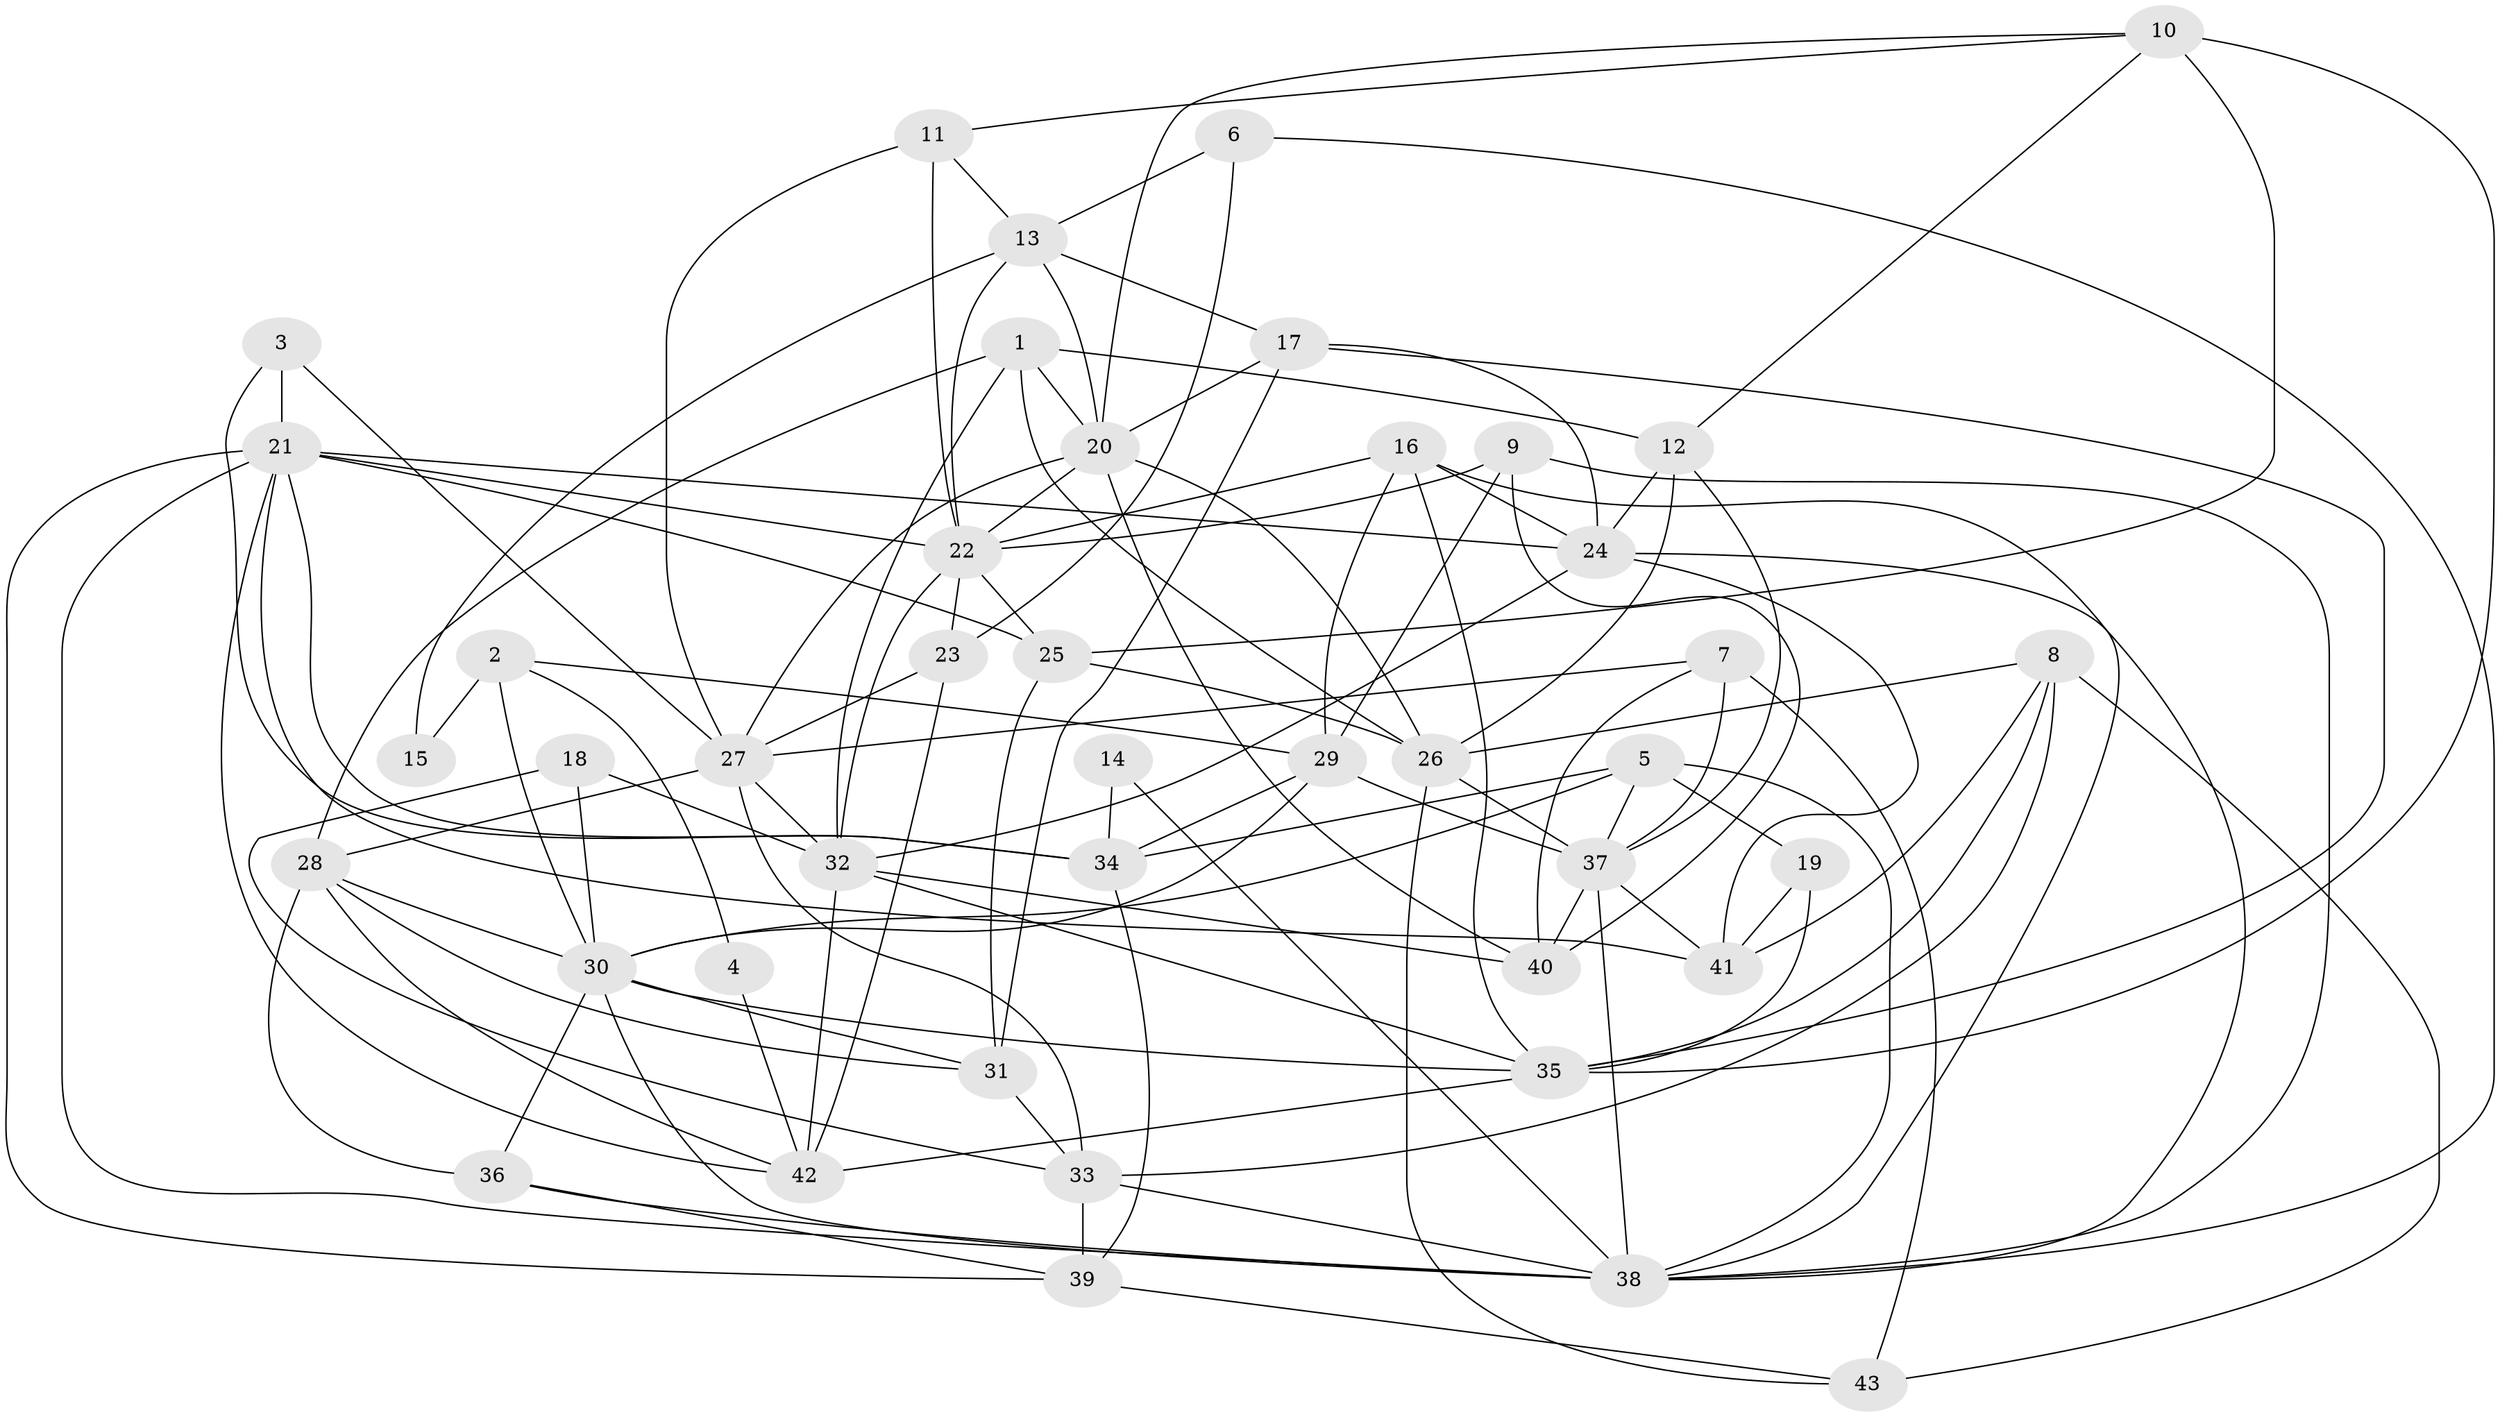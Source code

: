 // original degree distribution, {3: 0.21176470588235294, 4: 0.32941176470588235, 2: 0.1411764705882353, 6: 0.09411764705882353, 5: 0.18823529411764706, 7: 0.023529411764705882, 8: 0.011764705882352941}
// Generated by graph-tools (version 1.1) at 2025/50/03/09/25 03:50:12]
// undirected, 43 vertices, 117 edges
graph export_dot {
graph [start="1"]
  node [color=gray90,style=filled];
  1;
  2;
  3;
  4;
  5;
  6;
  7;
  8;
  9;
  10;
  11;
  12;
  13;
  14;
  15;
  16;
  17;
  18;
  19;
  20;
  21;
  22;
  23;
  24;
  25;
  26;
  27;
  28;
  29;
  30;
  31;
  32;
  33;
  34;
  35;
  36;
  37;
  38;
  39;
  40;
  41;
  42;
  43;
  1 -- 12 [weight=2.0];
  1 -- 20 [weight=1.0];
  1 -- 26 [weight=1.0];
  1 -- 28 [weight=1.0];
  1 -- 32 [weight=1.0];
  2 -- 4 [weight=1.0];
  2 -- 15 [weight=1.0];
  2 -- 29 [weight=1.0];
  2 -- 30 [weight=2.0];
  3 -- 21 [weight=1.0];
  3 -- 27 [weight=1.0];
  3 -- 34 [weight=1.0];
  4 -- 42 [weight=1.0];
  5 -- 19 [weight=1.0];
  5 -- 30 [weight=1.0];
  5 -- 34 [weight=1.0];
  5 -- 37 [weight=1.0];
  5 -- 38 [weight=1.0];
  6 -- 13 [weight=1.0];
  6 -- 23 [weight=1.0];
  6 -- 38 [weight=1.0];
  7 -- 27 [weight=1.0];
  7 -- 37 [weight=1.0];
  7 -- 40 [weight=1.0];
  7 -- 43 [weight=1.0];
  8 -- 26 [weight=1.0];
  8 -- 33 [weight=1.0];
  8 -- 35 [weight=2.0];
  8 -- 41 [weight=1.0];
  8 -- 43 [weight=1.0];
  9 -- 22 [weight=1.0];
  9 -- 29 [weight=1.0];
  9 -- 38 [weight=1.0];
  9 -- 40 [weight=1.0];
  10 -- 11 [weight=1.0];
  10 -- 12 [weight=1.0];
  10 -- 20 [weight=1.0];
  10 -- 25 [weight=1.0];
  10 -- 35 [weight=1.0];
  11 -- 13 [weight=1.0];
  11 -- 22 [weight=1.0];
  11 -- 27 [weight=1.0];
  12 -- 24 [weight=1.0];
  12 -- 26 [weight=1.0];
  12 -- 37 [weight=1.0];
  13 -- 15 [weight=1.0];
  13 -- 17 [weight=1.0];
  13 -- 20 [weight=1.0];
  13 -- 22 [weight=1.0];
  14 -- 34 [weight=1.0];
  14 -- 38 [weight=1.0];
  16 -- 22 [weight=1.0];
  16 -- 24 [weight=1.0];
  16 -- 29 [weight=1.0];
  16 -- 35 [weight=1.0];
  16 -- 38 [weight=1.0];
  17 -- 20 [weight=1.0];
  17 -- 24 [weight=1.0];
  17 -- 31 [weight=1.0];
  17 -- 35 [weight=1.0];
  18 -- 30 [weight=1.0];
  18 -- 32 [weight=1.0];
  18 -- 33 [weight=1.0];
  19 -- 35 [weight=1.0];
  19 -- 41 [weight=1.0];
  20 -- 22 [weight=1.0];
  20 -- 26 [weight=1.0];
  20 -- 27 [weight=1.0];
  20 -- 40 [weight=1.0];
  21 -- 22 [weight=1.0];
  21 -- 24 [weight=1.0];
  21 -- 25 [weight=1.0];
  21 -- 34 [weight=1.0];
  21 -- 38 [weight=1.0];
  21 -- 39 [weight=1.0];
  21 -- 41 [weight=2.0];
  21 -- 42 [weight=1.0];
  22 -- 23 [weight=1.0];
  22 -- 25 [weight=2.0];
  22 -- 32 [weight=1.0];
  23 -- 27 [weight=1.0];
  23 -- 42 [weight=1.0];
  24 -- 32 [weight=1.0];
  24 -- 38 [weight=1.0];
  24 -- 41 [weight=1.0];
  25 -- 26 [weight=1.0];
  25 -- 31 [weight=1.0];
  26 -- 37 [weight=1.0];
  26 -- 43 [weight=1.0];
  27 -- 28 [weight=1.0];
  27 -- 32 [weight=1.0];
  27 -- 33 [weight=1.0];
  28 -- 30 [weight=1.0];
  28 -- 31 [weight=1.0];
  28 -- 36 [weight=1.0];
  28 -- 42 [weight=1.0];
  29 -- 30 [weight=1.0];
  29 -- 34 [weight=1.0];
  29 -- 37 [weight=1.0];
  30 -- 31 [weight=1.0];
  30 -- 35 [weight=1.0];
  30 -- 36 [weight=1.0];
  30 -- 38 [weight=1.0];
  31 -- 33 [weight=1.0];
  32 -- 35 [weight=1.0];
  32 -- 40 [weight=1.0];
  32 -- 42 [weight=1.0];
  33 -- 38 [weight=1.0];
  33 -- 39 [weight=1.0];
  34 -- 39 [weight=1.0];
  35 -- 42 [weight=1.0];
  36 -- 38 [weight=1.0];
  36 -- 39 [weight=1.0];
  37 -- 38 [weight=1.0];
  37 -- 40 [weight=1.0];
  37 -- 41 [weight=1.0];
  39 -- 43 [weight=1.0];
}
